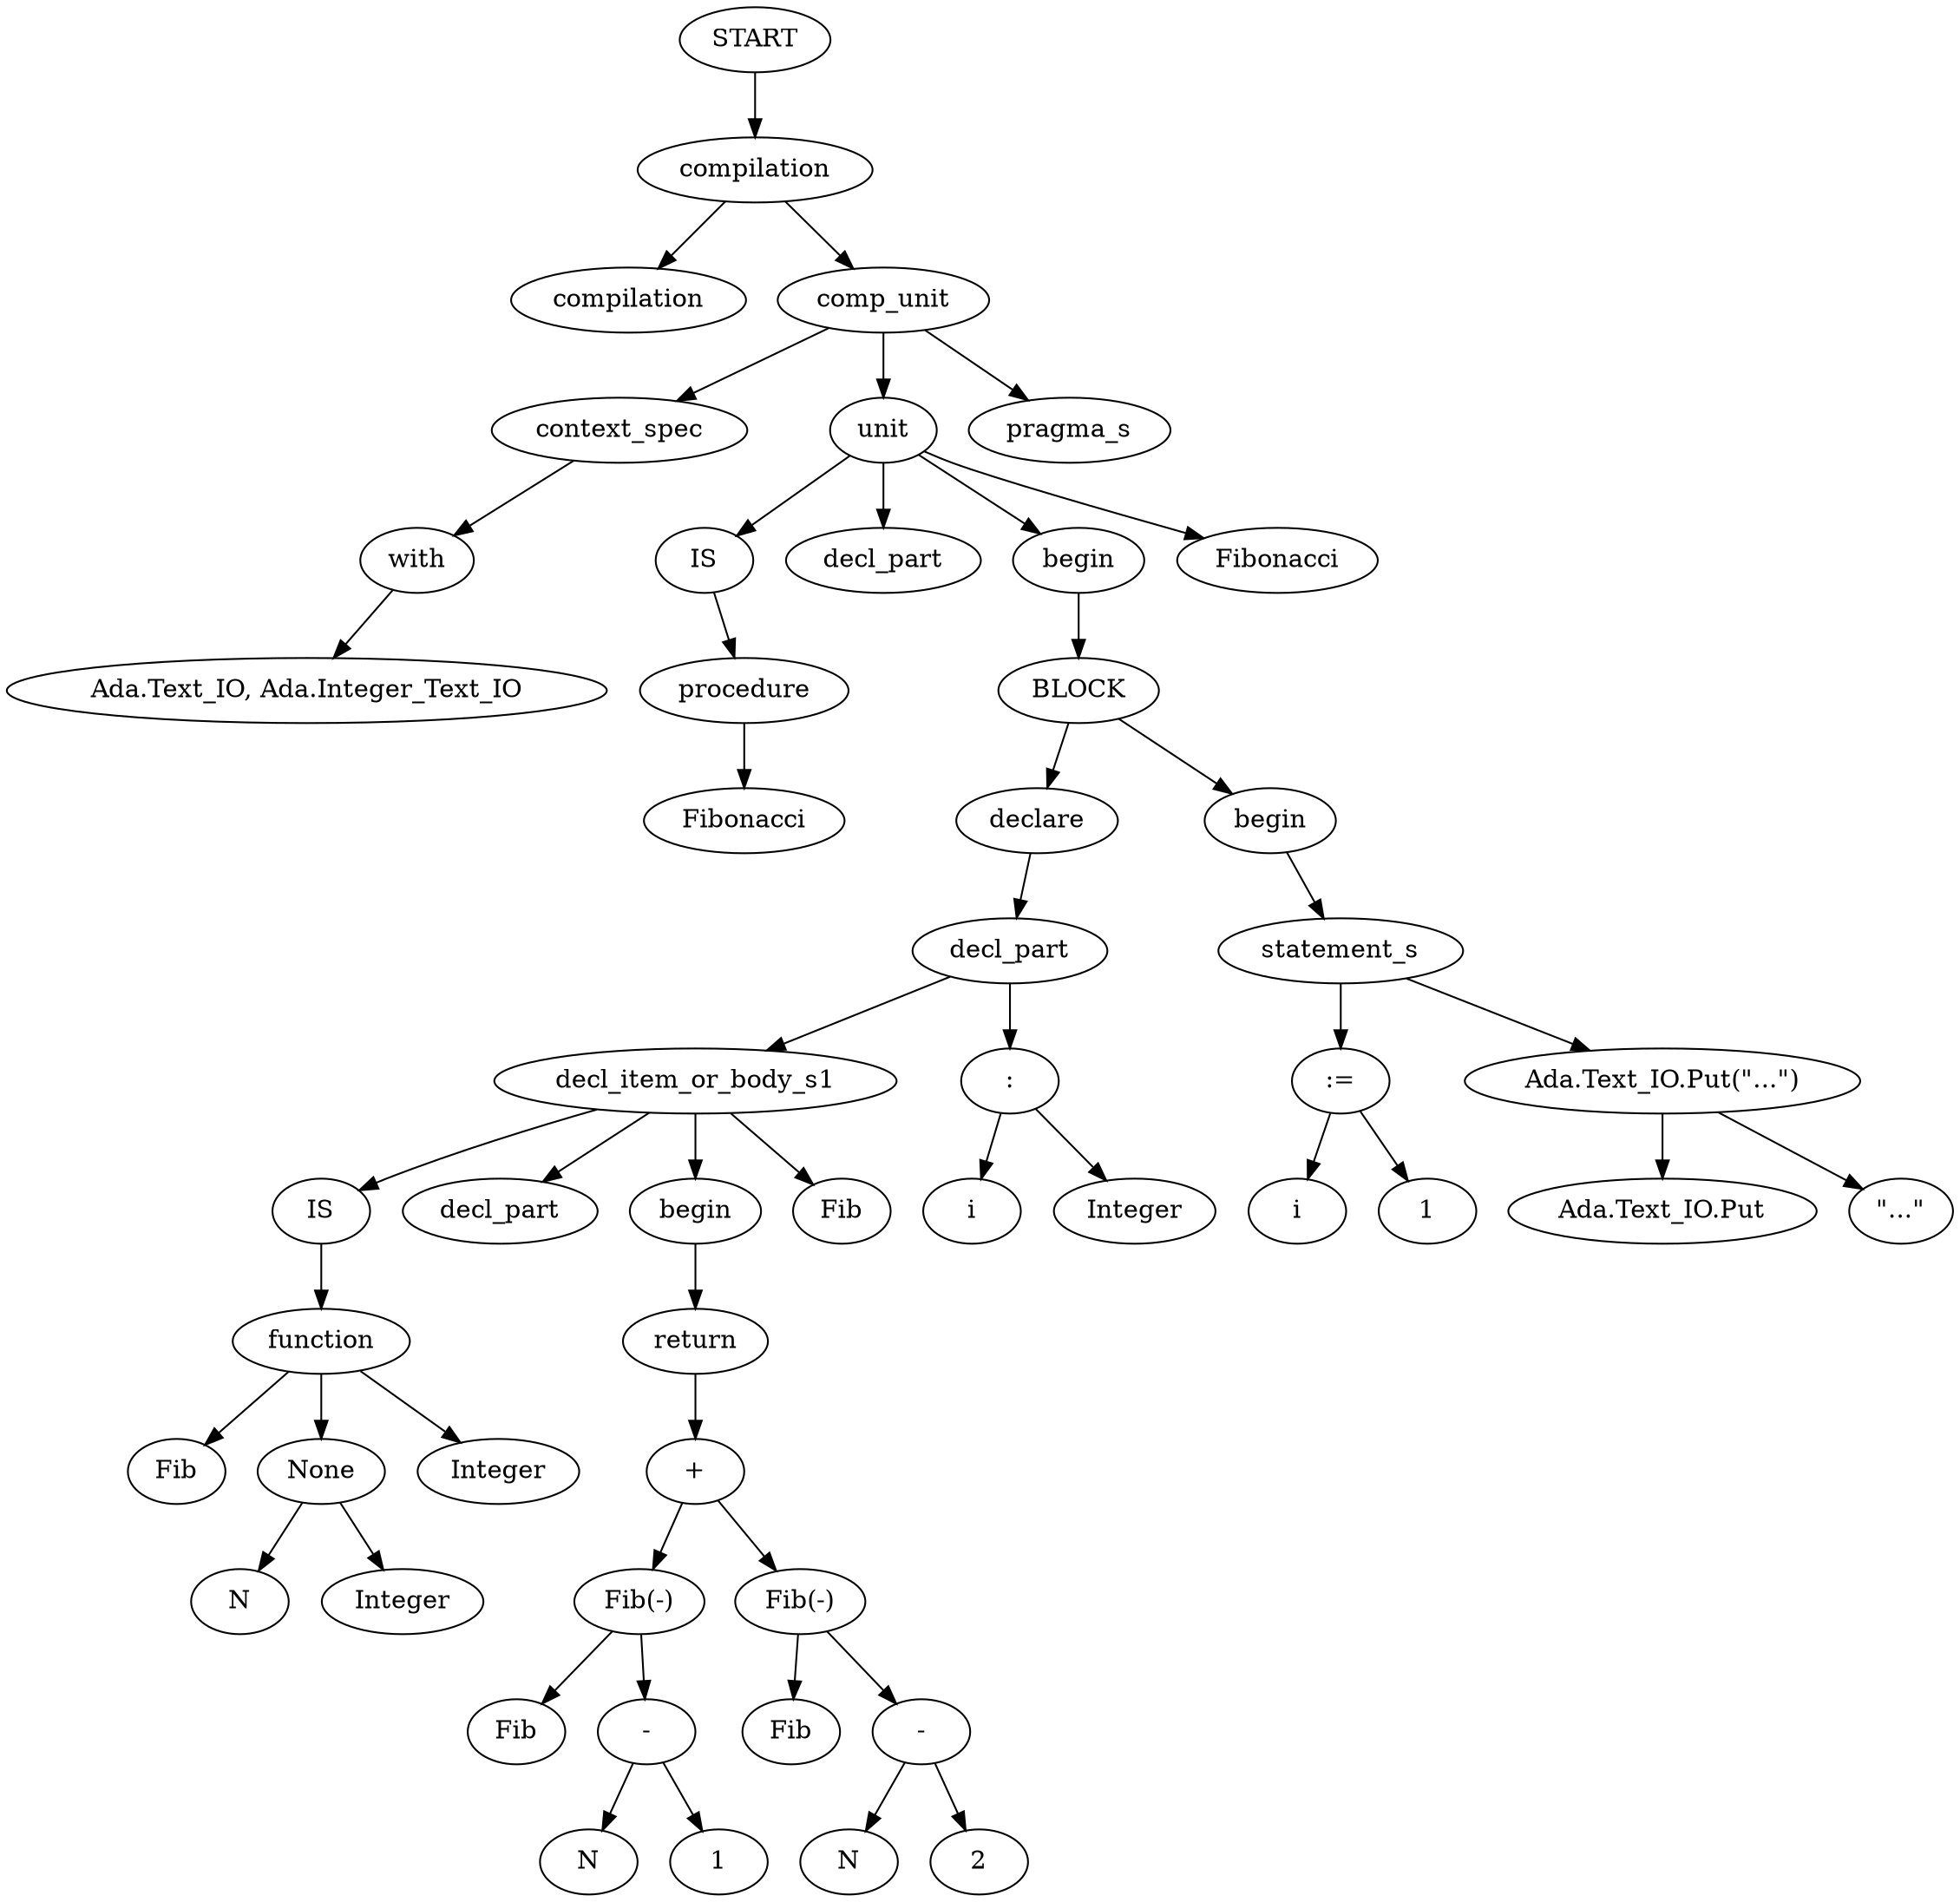 // Abstract Syntax Tree
digraph {
	"0x7f1cb586b278" [label=START]
	"0x7f1cb581e710" [label=compilation]
	"0x7f1cb586b278" -> "0x7f1cb581e710"
	"0x7f1cb581e3c8" [label=compilation]
	"0x7f1cb581e710" -> "0x7f1cb581e3c8"
	"0x7f1cb581e780" [label=comp_unit]
	"0x7f1cb581e710" -> "0x7f1cb581e780"
	"0x7f1cb581e400" [label=context_spec]
	"0x7f1cb581e780" -> "0x7f1cb581e400"
	"0x7f1cb5ca5d30" [label=with]
	"0x7f1cb581e400" -> "0x7f1cb5ca5d30"
	"0x7f1cb71b4320" [label="Ada.Text_IO, Ada.Integer_Text_IO"]
	"0x7f1cb5ca5d30" -> "0x7f1cb71b4320"
	"0x7f1cb582b2e8" [label=unit]
	"0x7f1cb581e780" -> "0x7f1cb582b2e8"
	"0x7f1cb581e668" [label=IS]
	"0x7f1cb582b2e8" -> "0x7f1cb581e668"
	"0x7f1cb581e5c0" [label=procedure]
	"0x7f1cb581e668" -> "0x7f1cb581e5c0"
	"0x7f1cb581e518" [label=Fibonacci]
	"0x7f1cb581e5c0" -> "0x7f1cb581e518"
	"0x7f1cb581e588" [label=decl_part]
	"0x7f1cb582b2e8" -> "0x7f1cb581e588"
	"0x7f1cb581e940" [label=begin]
	"0x7f1cb582b2e8" -> "0x7f1cb581e940"
	"0x7f1cb582b588" [label=BLOCK]
	"0x7f1cb581e940" -> "0x7f1cb582b588"
	"0x7f1cb581ec50" [label=declare]
	"0x7f1cb582b588" -> "0x7f1cb581ec50"
	"0x7f1cb581ed30" [label=decl_part]
	"0x7f1cb581ec50" -> "0x7f1cb581ed30"
	"0x7f1cb582b0b8" [label=decl_item_or_body_s1]
	"0x7f1cb581ed30" -> "0x7f1cb582b0b8"
	"0x7f1cb581e828" [label=IS]
	"0x7f1cb582b0b8" -> "0x7f1cb581e828"
	"0x7f1cb581e7f0" [label=function]
	"0x7f1cb581e828" -> "0x7f1cb581e7f0"
	"0x7f1cb581e7b8" [label=Fib]
	"0x7f1cb581e7f0" -> "0x7f1cb581e7b8"
	"0x7f1cb581eb38" [label=None]
	"0x7f1cb581e7f0" -> "0x7f1cb581eb38"
	"0x7f1cb581e908" [label=N]
	"0x7f1cb581eb38" -> "0x7f1cb581e908"
	"0x7f1cb581e978" [label=Integer]
	"0x7f1cb581eb38" -> "0x7f1cb581e978"
	"0x7f1cb581e9b0" [label=Integer]
	"0x7f1cb581e7f0" -> "0x7f1cb581e9b0"
	"0x7f1cb581eb00" [label=decl_part]
	"0x7f1cb582b0b8" -> "0x7f1cb581eb00"
	"0x7f1cb581eef0" [label=begin]
	"0x7f1cb582b0b8" -> "0x7f1cb581eef0"
	"0x7f1cb581ef98" [label=return]
	"0x7f1cb581eef0" -> "0x7f1cb581ef98"
	"0x7f1cb581edd8" [label="+"]
	"0x7f1cb581ef98" -> "0x7f1cb581edd8"
	"0x7f1cb581ee10" [label="Fib(-)"]
	"0x7f1cb581edd8" -> "0x7f1cb581ee10"
	"0x7f1cb581ecc0" [label=Fib]
	"0x7f1cb581ee10" -> "0x7f1cb581ecc0"
	"0x7f1cb581eda0" [label="-"]
	"0x7f1cb581ee10" -> "0x7f1cb581eda0"
	"0x7f1cb581e9e8" [label=N]
	"0x7f1cb581eda0" -> "0x7f1cb581e9e8"
	"0x7f1cb581e898" [label=1]
	"0x7f1cb581eda0" -> "0x7f1cb581e898"
	"0x7f1cb582b080" [label="Fib(-)"]
	"0x7f1cb581edd8" -> "0x7f1cb582b080"
	"0x7f1cb581ecf8" [label=Fib]
	"0x7f1cb582b080" -> "0x7f1cb581ecf8"
	"0x7f1cb581efd0" [label="-"]
	"0x7f1cb582b080" -> "0x7f1cb581efd0"
	"0x7f1cb581ed68" [label=N]
	"0x7f1cb581efd0" -> "0x7f1cb581ed68"
	"0x7f1cb581eb70" [label=2]
	"0x7f1cb581efd0" -> "0x7f1cb581eb70"
	"0x7f1cb581ec88" [label=Fib]
	"0x7f1cb582b0b8" -> "0x7f1cb581ec88"
	"0x7f1cb582b278" [label=":"]
	"0x7f1cb581ed30" -> "0x7f1cb582b278"
	"0x7f1cb581ebe0" [label=i]
	"0x7f1cb582b278" -> "0x7f1cb581ebe0"
	"0x7f1cb581eeb8" [label=Integer]
	"0x7f1cb582b278" -> "0x7f1cb581eeb8"
	"0x7f1cb582b400" [label=begin]
	"0x7f1cb582b588" -> "0x7f1cb582b400"
	"0x7f1cb582b4a8" [label=statement_s]
	"0x7f1cb582b400" -> "0x7f1cb582b4a8"
	"0x7f1cb582b240" [label=":="]
	"0x7f1cb582b4a8" -> "0x7f1cb582b240"
	"0x7f1cb581e630" [label=i]
	"0x7f1cb582b240" -> "0x7f1cb581e630"
	"0x7f1cb581eac8" [label=1]
	"0x7f1cb582b240" -> "0x7f1cb581eac8"
	"0x7f1cb582b128" [label="Ada.Text_IO.Put(\"...\")"]
	"0x7f1cb582b4a8" -> "0x7f1cb582b128"
	"0x7f1cb582b320" [label="Ada.Text_IO.Put"]
	"0x7f1cb582b128" -> "0x7f1cb582b320"
	"0x7f1cb582b3c8" [label="\"...\""]
	"0x7f1cb582b128" -> "0x7f1cb582b3c8"
	"0x7f1cb582b5c0" [label=Fibonacci]
	"0x7f1cb582b2e8" -> "0x7f1cb582b5c0"
	"0x7f1cb581e6a0" [label=pragma_s]
	"0x7f1cb581e780" -> "0x7f1cb581e6a0"
}

